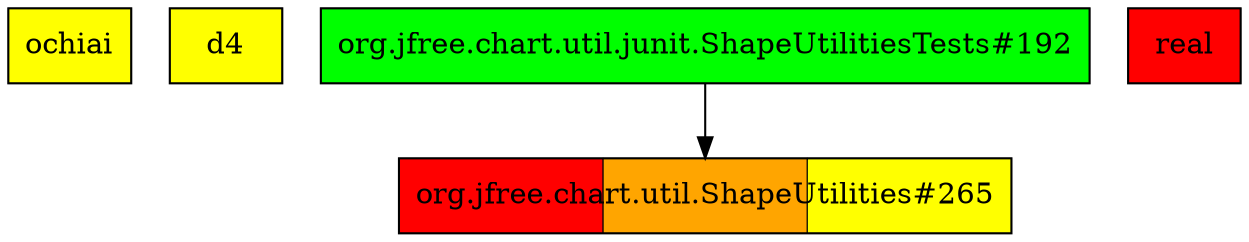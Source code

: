 digraph enhanced {
	"ochiai" [style=striped shape=box fillcolor="yellow"];
	"d4" [style=striped shape=box fillcolor="yellow"];
	"org.jfree.chart.util.ShapeUtilities#265" [style=striped shape=box fillcolor="red:orange:yellow"];
	"org.jfree.chart.util.junit.ShapeUtilitiesTests#192" [style=striped shape=box fillcolor="green"];
	"real" [style=striped shape=box fillcolor="red"];
	"org.jfree.chart.util.junit.ShapeUtilitiesTests#192" -> "org.jfree.chart.util.ShapeUtilities#265";
}
